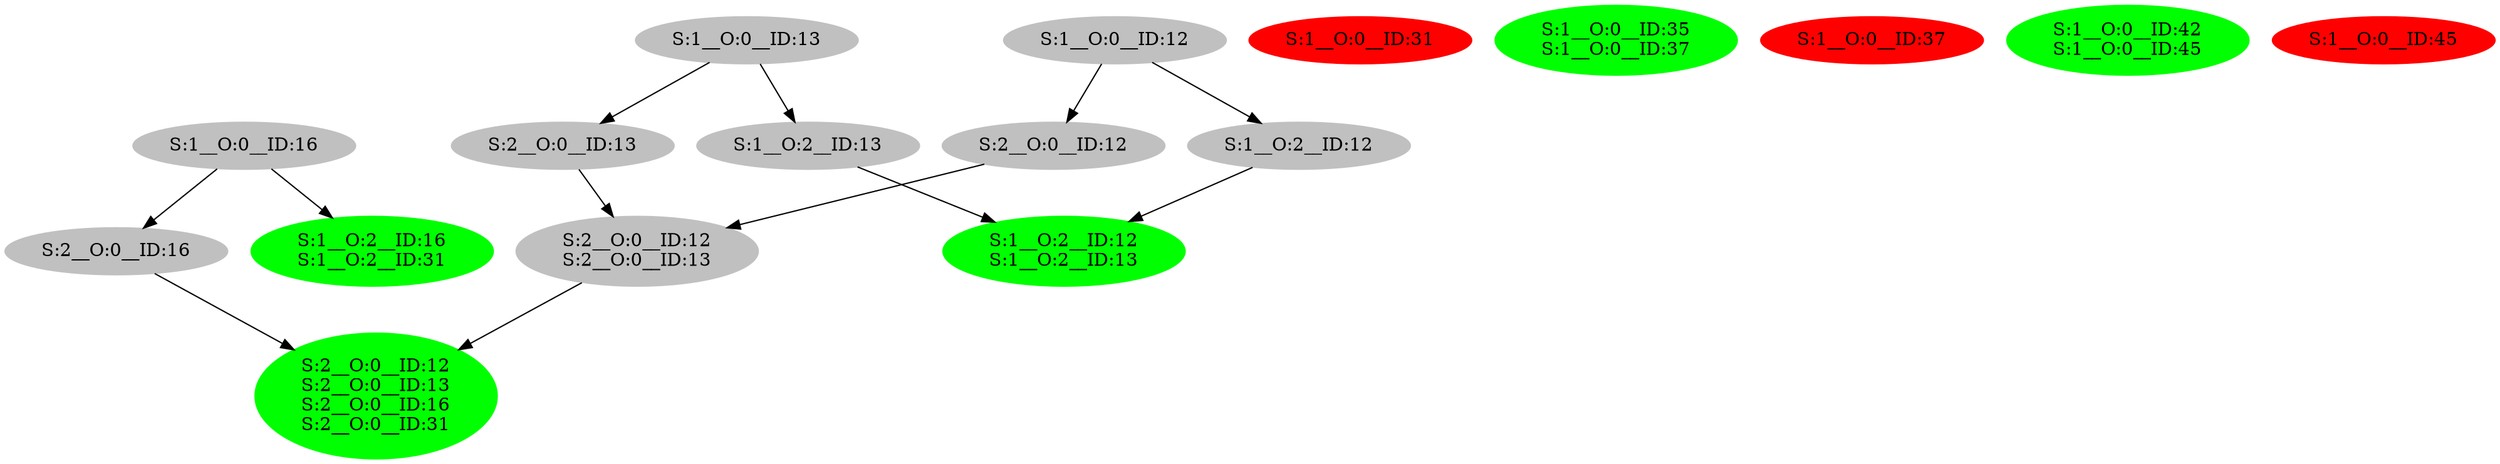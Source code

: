 strict digraph  {
0 [color=grey, label="S:1__O:0__ID:12", style=filled];
1 [color=grey, label="S:2__O:0__ID:12", style=filled];
2 [color=grey, label="S:2__O:0__ID:12
S:2__O:0__ID:13", style=filled];
3 [color=green, label="S:2__O:0__ID:12
S:2__O:0__ID:13
S:2__O:0__ID:16
S:2__O:0__ID:31", style=filled];
4 [color=grey, label="S:1__O:2__ID:12", style=filled];
5 [color=green, label="S:1__O:2__ID:12
S:1__O:2__ID:13", style=filled];
6 [color=grey, label="S:1__O:0__ID:13", style=filled];
7 [color=grey, label="S:2__O:0__ID:13", style=filled];
8 [color=grey, label="S:1__O:2__ID:13", style=filled];
9 [color=grey, label="S:1__O:0__ID:16", style=filled];
10 [color=grey, label="S:2__O:0__ID:16", style=filled];
11 [color=green, label="S:1__O:2__ID:16
S:1__O:2__ID:31", style=filled];
12 [color=red, label="S:1__O:0__ID:31", style=filled];
13 [color=green, label="S:1__O:0__ID:35
S:1__O:0__ID:37", style=filled];
14 [color=red, label="S:1__O:0__ID:37", style=filled];
15 [color=green, label="S:1__O:0__ID:42
S:1__O:0__ID:45", style=filled];
16 [color=red, label="S:1__O:0__ID:45", style=filled];
0 -> 1;
0 -> 4;
1 -> 2;
2 -> 3;
4 -> 5;
6 -> 7;
6 -> 8;
7 -> 2;
8 -> 5;
9 -> 10;
9 -> 11;
10 -> 3;
}
